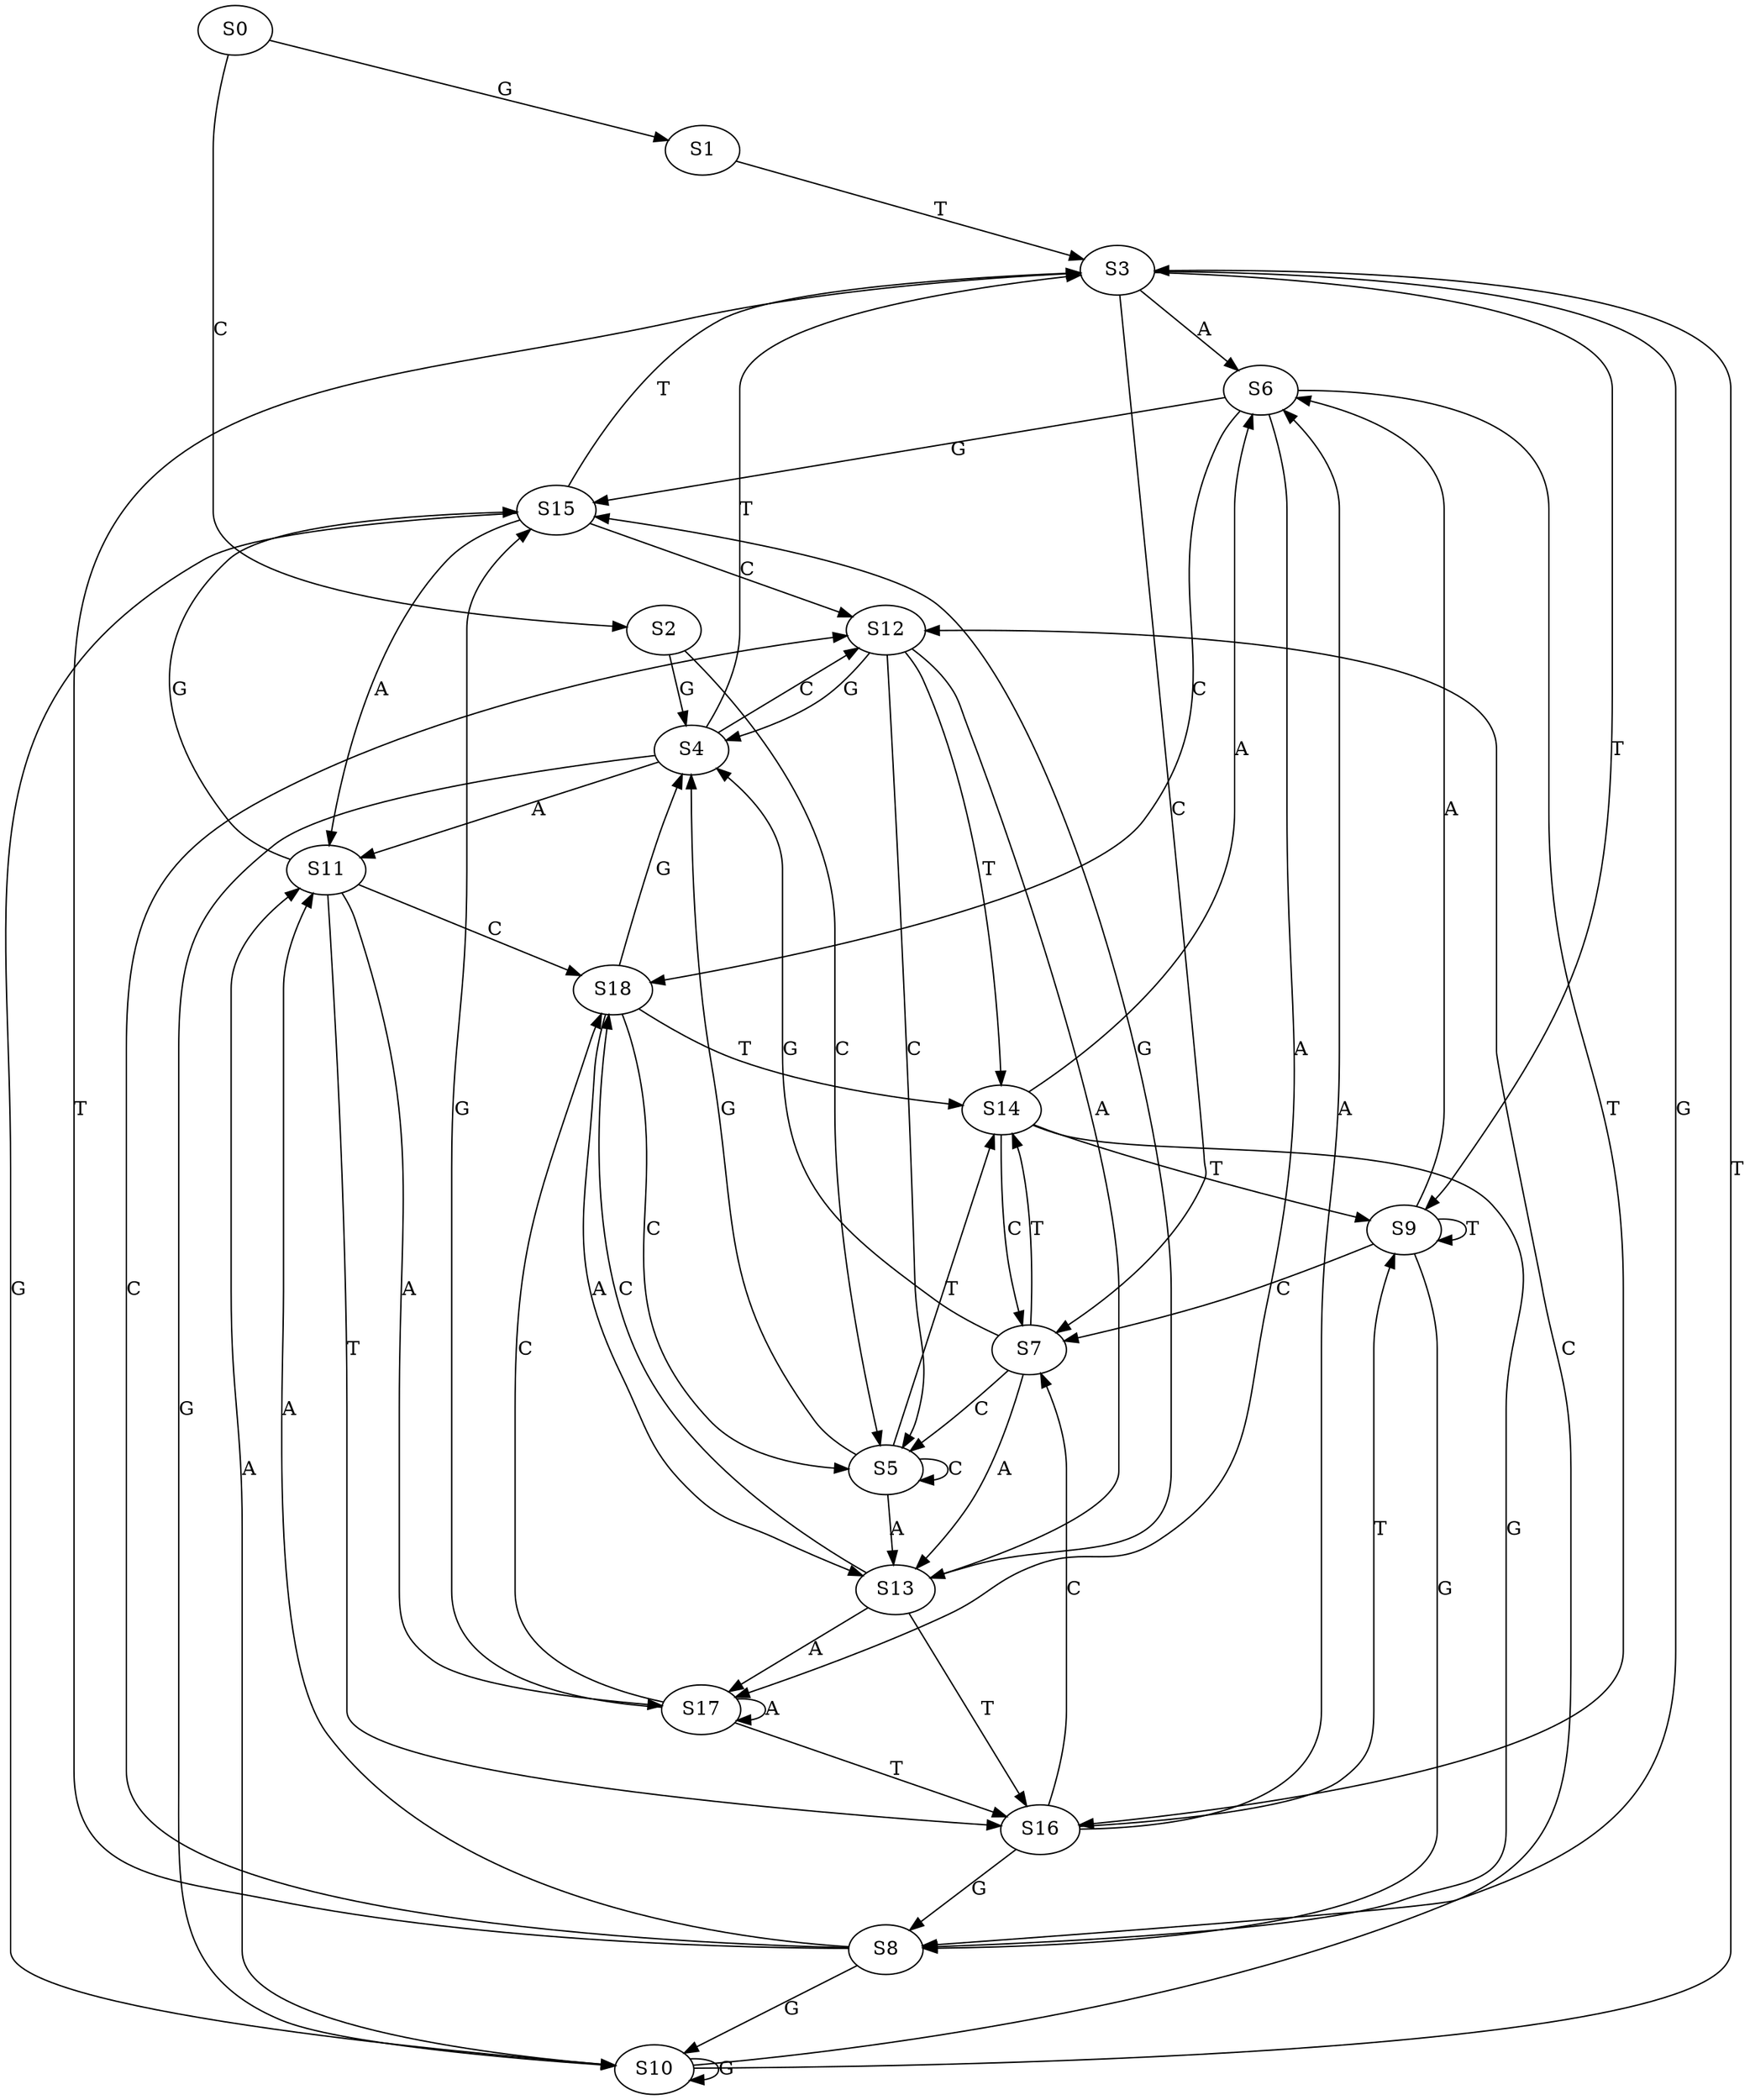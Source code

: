 strict digraph  {
	S0 -> S1 [ label = G ];
	S0 -> S2 [ label = C ];
	S1 -> S3 [ label = T ];
	S2 -> S4 [ label = G ];
	S2 -> S5 [ label = C ];
	S3 -> S6 [ label = A ];
	S3 -> S7 [ label = C ];
	S3 -> S8 [ label = G ];
	S3 -> S9 [ label = T ];
	S4 -> S10 [ label = G ];
	S4 -> S3 [ label = T ];
	S4 -> S11 [ label = A ];
	S4 -> S12 [ label = C ];
	S5 -> S4 [ label = G ];
	S5 -> S5 [ label = C ];
	S5 -> S13 [ label = A ];
	S5 -> S14 [ label = T ];
	S6 -> S15 [ label = G ];
	S6 -> S16 [ label = T ];
	S6 -> S17 [ label = A ];
	S6 -> S18 [ label = C ];
	S7 -> S14 [ label = T ];
	S7 -> S4 [ label = G ];
	S7 -> S5 [ label = C ];
	S7 -> S13 [ label = A ];
	S8 -> S11 [ label = A ];
	S8 -> S3 [ label = T ];
	S8 -> S12 [ label = C ];
	S8 -> S10 [ label = G ];
	S9 -> S7 [ label = C ];
	S9 -> S8 [ label = G ];
	S9 -> S9 [ label = T ];
	S9 -> S6 [ label = A ];
	S10 -> S11 [ label = A ];
	S10 -> S3 [ label = T ];
	S10 -> S10 [ label = G ];
	S10 -> S12 [ label = C ];
	S11 -> S15 [ label = G ];
	S11 -> S17 [ label = A ];
	S11 -> S18 [ label = C ];
	S11 -> S16 [ label = T ];
	S12 -> S5 [ label = C ];
	S12 -> S14 [ label = T ];
	S12 -> S4 [ label = G ];
	S12 -> S13 [ label = A ];
	S13 -> S15 [ label = G ];
	S13 -> S16 [ label = T ];
	S13 -> S18 [ label = C ];
	S13 -> S17 [ label = A ];
	S14 -> S8 [ label = G ];
	S14 -> S7 [ label = C ];
	S14 -> S6 [ label = A ];
	S14 -> S9 [ label = T ];
	S15 -> S3 [ label = T ];
	S15 -> S10 [ label = G ];
	S15 -> S11 [ label = A ];
	S15 -> S12 [ label = C ];
	S16 -> S6 [ label = A ];
	S16 -> S7 [ label = C ];
	S16 -> S9 [ label = T ];
	S16 -> S8 [ label = G ];
	S17 -> S16 [ label = T ];
	S17 -> S18 [ label = C ];
	S17 -> S15 [ label = G ];
	S17 -> S17 [ label = A ];
	S18 -> S13 [ label = A ];
	S18 -> S14 [ label = T ];
	S18 -> S5 [ label = C ];
	S18 -> S4 [ label = G ];
}
